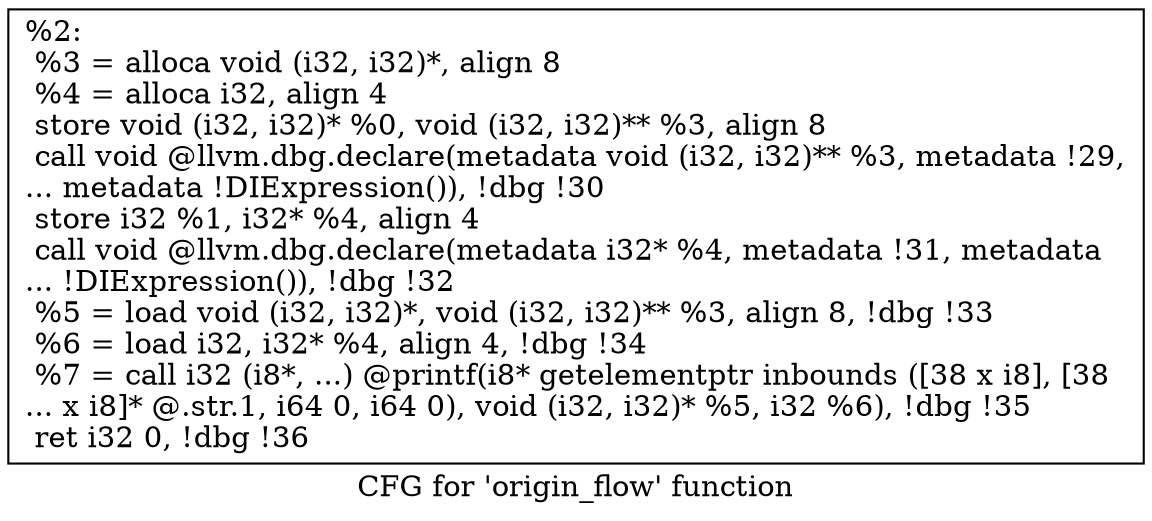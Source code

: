 digraph "CFG for 'origin_flow' function" {
	label="CFG for 'origin_flow' function";

	Node0x1cf4bf0 [shape=record,label="{%2:\l  %3 = alloca void (i32, i32)*, align 8\l  %4 = alloca i32, align 4\l  store void (i32, i32)* %0, void (i32, i32)** %3, align 8\l  call void @llvm.dbg.declare(metadata void (i32, i32)** %3, metadata !29,\l... metadata !DIExpression()), !dbg !30\l  store i32 %1, i32* %4, align 4\l  call void @llvm.dbg.declare(metadata i32* %4, metadata !31, metadata\l... !DIExpression()), !dbg !32\l  %5 = load void (i32, i32)*, void (i32, i32)** %3, align 8, !dbg !33\l  %6 = load i32, i32* %4, align 4, !dbg !34\l  %7 = call i32 (i8*, ...) @printf(i8* getelementptr inbounds ([38 x i8], [38\l... x i8]* @.str.1, i64 0, i64 0), void (i32, i32)* %5, i32 %6), !dbg !35\l  ret i32 0, !dbg !36\l}"];
}
